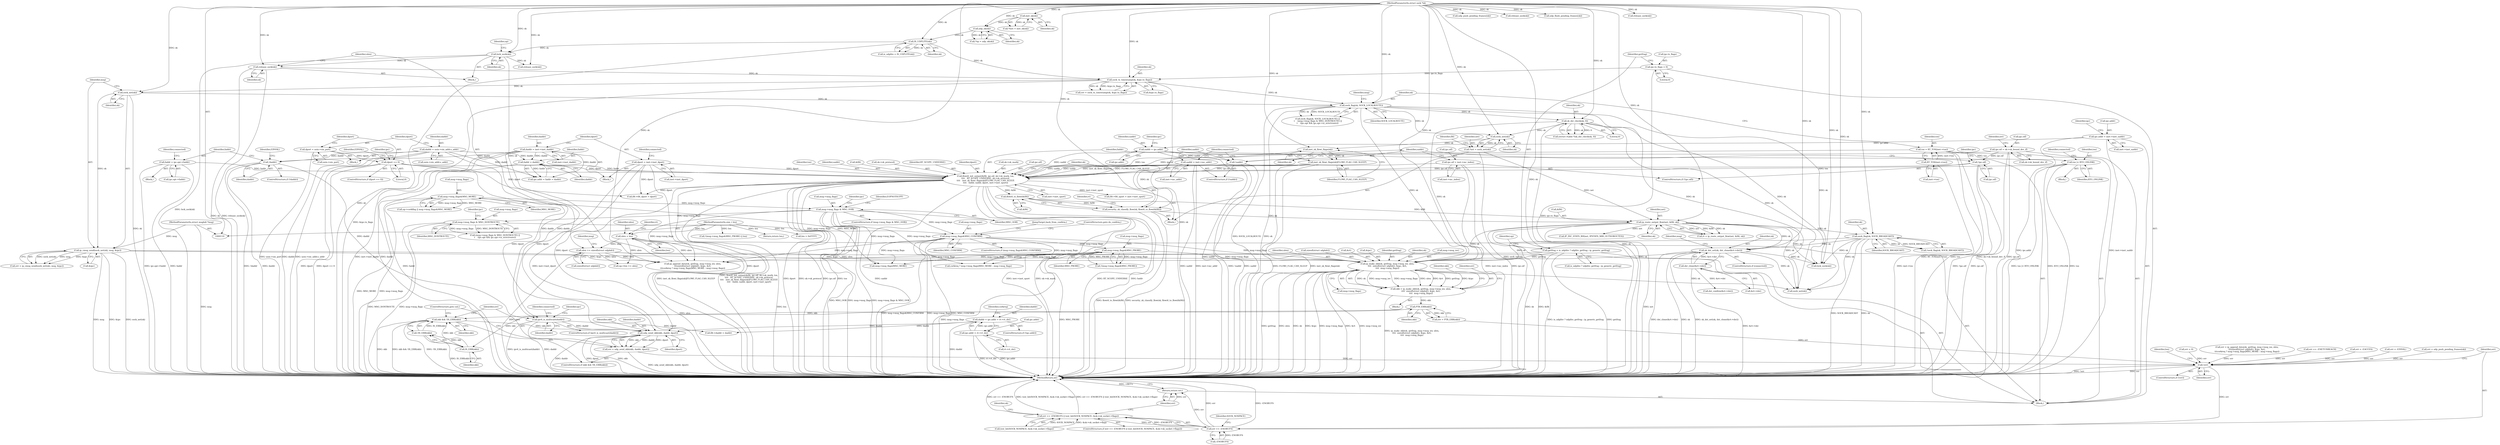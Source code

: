 digraph "1_linux_f6d8bd051c391c1c0458a30b2a7abcd939329259_32@API" {
"1000643" [label="(Call,udp_send_skb(skb, daddr, dport))"];
"1000636" [label="(Call,skb && !IS_ERR(skb))"];
"1000639" [label="(Call,IS_ERR(skb))"];
"1000633" [label="(Call,PTR_ERR(skb))"];
"1000613" [label="(Call,skb = ip_make_skb(sk, getfrag, msg->msg_iov, ulen,\n\t\t\t\t  sizeof(struct udphdr), &ipc, &rt,\n\t\t\t\t  msg->msg_flags))"];
"1000615" [label="(Call,ip_make_skb(sk, getfrag, msg->msg_iov, ulen,\n\t\t\t\t  sizeof(struct udphdr), &ipc, &rt,\n\t\t\t\t  msg->msg_flags))"];
"1000487" [label="(Call,sk_dst_check(sk, 0))"];
"1000429" [label="(Call,sock_flag(sk, SOCK_LOCALROUTE))"];
"1000333" [label="(Call,sock_tx_timestamp(sk, &ipc.tx_flags))"];
"1000228" [label="(Call,release_sock(sk))"];
"1000206" [label="(Call,lock_sock(sk))"];
"1000153" [label="(Call,IS_UDPLITE(sk))"];
"1000124" [label="(Call,udp_sk(sk))"];
"1000119" [label="(Call,inet_sk(sk))"];
"1000112" [label="(MethodParameterIn,struct sock *sk)"];
"1000190" [label="(Call,ipc.tx_flags = 0)"];
"1000351" [label="(Call,sock_net(sk))"];
"1000532" [label="(Call,ip_route_output_flow(net, &fl4, sk))"];
"1000497" [label="(Call,*net = sock_net(sk))"];
"1000499" [label="(Call,sock_net(sk))"];
"1000527" [label="(Call,flowi4_to_flowi(&fl4))"];
"1000501" [label="(Call,flowi4_init_output(&fl4, ipc.oif, sk->sk_mark, tos,\n\t\t\t\t   RT_SCOPE_UNIVERSE, sk->sk_protocol,\n\t\t\t\t   inet_sk_flowi_flags(sk)|FLOWI_FLAG_CAN_SLEEP,\n\t\t\t\t   faddr, saddr, dport, inet->inet_sport))"];
"1000459" [label="(Call,!ipc.oif)"];
"1000324" [label="(Call,ipc.oif = sk->sk_bound_dev_if)"];
"1000463" [label="(Call,ipc.oif = inet->mc_index)"];
"1000421" [label="(Call,tos = RT_TOS(inet->tos))"];
"1000423" [label="(Call,RT_TOS(inet->tos))"];
"1000448" [label="(Call,tos |= RTO_ONLINK)"];
"1000515" [label="(Call,inet_sk_flowi_flags(sk)|FLOWI_FLAG_CAN_SLEEP)"];
"1000516" [label="(Call,inet_sk_flowi_flags(sk))"];
"1000391" [label="(Call,faddr = daddr)"];
"1000274" [label="(Call,daddr = usin->sin_addr.s_addr)"];
"1000304" [label="(Call,daddr = inet->inet_daddr)"];
"1000411" [label="(Call,faddr = ipc.opt->faddr)"];
"1000382" [label="(Call,saddr = ipc.addr)"];
"1000317" [label="(Call,ipc.addr = inet->inet_saddr)"];
"1000471" [label="(Call,!saddr)"];
"1000473" [label="(Call,saddr = inet->mc_addr)"];
"1000309" [label="(Call,dport = inet->inet_dport)"];
"1000287" [label="(Call,dport == 0)"];
"1000281" [label="(Call,dport = usin->sin_port)"];
"1000525" [label="(Call,security_sk_classify_flow(sk, flowi4_to_flowi(&fl4)))"];
"1000569" [label="(Call,sock_flag(sk, SOCK_BROADCAST))"];
"1000575" [label="(Call,sk_dst_set(sk, dst_clone(&rt->dst)))"];
"1000577" [label="(Call,dst_clone(&rt->dst))"];
"1000195" [label="(Call,getfrag = is_udplite ? udplite_getfrag : ip_generic_getfrag)"];
"1000230" [label="(Call,ulen += sizeof(struct udphdr))"];
"1000128" [label="(Call,ulen = len)"];
"1000114" [label="(MethodParameterIn,size_t len)"];
"1000350" [label="(Call,ip_cmsg_send(sock_net(sk), msg, &ipc))"];
"1000113" [label="(MethodParameterIn,struct msghdr *msg)"];
"1000805" [label="(Call,msg->msg_flags&MSG_PROBE)"];
"1000583" [label="(Call,msg->msg_flags&MSG_CONFIRM)"];
"1000177" [label="(Call,msg->msg_flags & MSG_OOB)"];
"1000162" [label="(Call,msg->msg_flags&MSG_MORE)"];
"1000433" [label="(Call,msg->msg_flags & MSG_DONTROUTE)"];
"1000638" [label="(Call,!IS_ERR(skb))"];
"1000455" [label="(Call,ipv4_is_multicast(daddr))"];
"1000406" [label="(Call,!daddr)"];
"1000600" [label="(Call,daddr = ipc.addr = rt->rt_dst)"];
"1000602" [label="(Call,ipc.addr = rt->rt_dst)"];
"1000641" [label="(Call,err = udp_send_skb(skb, daddr, dport))"];
"1000770" [label="(Call,!err)"];
"1000776" [label="(Call,err == -ENOBUFS)"];
"1000775" [label="(Call,err == -ENOBUFS || test_bit(SOCK_NOSPACE, &sk->sk_socket->flags))"];
"1000794" [label="(Return,return err;)"];
"1000809" [label="(Identifier,MSG_PROBE)"];
"1000494" [label="(Block,)"];
"1000510" [label="(Identifier,tos)"];
"1000568" [label="(Call,!sock_flag(sk, SOCK_BROADCAST))"];
"1000232" [label="(Call,sizeof(struct udphdr))"];
"1000769" [label="(ControlStructure,if (!err))"];
"1000230" [label="(Call,ulen += sizeof(struct udphdr))"];
"1000310" [label="(Identifier,dport)"];
"1000647" [label="(ControlStructure,goto out;)"];
"1000743" [label="(Call,udp_push_pending_frames(sk))"];
"1000318" [label="(Call,ipc.addr)"];
"1000333" [label="(Call,sock_tx_timestamp(sk, &ipc.tx_flags))"];
"1000633" [label="(Call,PTR_ERR(skb))"];
"1000614" [label="(Identifier,skb)"];
"1000488" [label="(Identifier,sk)"];
"1000725" [label="(Call,msg->msg_flags|MSG_MORE)"];
"1000587" [label="(Identifier,MSG_CONFIRM)"];
"1000181" [label="(Identifier,MSG_OOB)"];
"1000575" [label="(Call,sk_dst_set(sk, dst_clone(&rt->dst)))"];
"1000177" [label="(Call,msg->msg_flags & MSG_OOB)"];
"1000115" [label="(Block,)"];
"1000321" [label="(Call,inet->inet_saddr)"];
"1000797" [label="(Call,dst_confirm(&rt->dst))"];
"1000384" [label="(Call,ipc.addr)"];
"1000440" [label="(Identifier,ipc)"];
"1000113" [label="(MethodParameterIn,struct msghdr *msg)"];
"1000479" [label="(Identifier,connected)"];
"1000324" [label="(Call,ipc.oif = sk->sk_bound_dev_if)"];
"1000628" [label="(Call,msg->msg_flags)"];
"1000708" [label="(Call,err = ip_append_data(sk, getfrag, msg->msg_iov, ulen,\n\t\t\tsizeof(struct udphdr), &ipc, &rt,\n\t\t\tcorkreq ? msg->msg_flags|MSG_MORE : msg->msg_flags))"];
"1000434" [label="(Call,msg->msg_flags)"];
"1000325" [label="(Call,ipc.oif)"];
"1000328" [label="(Call,sk->sk_bound_dev_if)"];
"1000520" [label="(Identifier,saddr)"];
"1000206" [label="(Call,lock_sock(sk))"];
"1000502" [label="(Call,&fl4)"];
"1000449" [label="(Identifier,tos)"];
"1000348" [label="(Call,err = ip_cmsg_send(sock_net(sk), msg, &ipc))"];
"1000806" [label="(Call,msg->msg_flags)"];
"1000354" [label="(Call,&ipc)"];
"1000461" [label="(Identifier,ipc)"];
"1000549" [label="(Call,err == -ENETUNREACH)"];
"1000311" [label="(Call,inet->inet_dport)"];
"1000758" [label="(Call,release_sock(sk))"];
"1000557" [label="(Call,err = -EACCES)"];
"1000703" [label="(Call,up->len += ulen)"];
"1000211" [label="(Identifier,up)"];
"1000306" [label="(Call,inet->inet_daddr)"];
"1000421" [label="(Call,tos = RT_TOS(inet->tos))"];
"1000382" [label="(Call,saddr = ipc.addr)"];
"1000645" [label="(Identifier,daddr)"];
"1000472" [label="(Identifier,saddr)"];
"1000467" [label="(Call,inet->mc_index)"];
"1000515" [label="(Call,inet_sk_flowi_flags(sk)|FLOWI_FLAG_CAN_SLEEP)"];
"1000489" [label="(Literal,0)"];
"1000158" [label="(Call,up->corkflag || msg->msg_flags&MSG_MORE)"];
"1000626" [label="(Call,&rt)"];
"1000286" [label="(ControlStructure,if (dport == 0))"];
"1000771" [label="(Identifier,err)"];
"1000125" [label="(Identifier,sk)"];
"1000794" [label="(Return,return err;)"];
"1000485" [label="(Call,(struct rtable *)sk_dst_check(sk, 0))"];
"1000639" [label="(Call,IS_ERR(skb))"];
"1000238" [label="(Block,)"];
"1000804" [label="(Call,!(msg->msg_flags&MSG_PROBE))"];
"1000184" [label="(Identifier,EOPNOTSUPP)"];
"1000624" [label="(Call,&ipc)"];
"1000428" [label="(Call,sock_flag(sk, SOCK_LOCALROUTE) ||\n \t    (msg->msg_flags & MSG_DONTROUTE) ||\n\t    (ipc.opt && ipc.opt->is_strictroute))"];
"1000352" [label="(Identifier,sk)"];
"1000643" [label="(Call,udp_send_skb(skb, daddr, dport))"];
"1000723" [label="(Call,corkreq ? msg->msg_flags|MSG_MORE : msg->msg_flags)"];
"1000178" [label="(Call,msg->msg_flags)"];
"1000392" [label="(Identifier,faddr)"];
"1000595" [label="(ControlStructure,if (!ipc.addr))"];
"1000632" [label="(Identifier,err)"];
"1000422" [label="(Identifier,tos)"];
"1000644" [label="(Identifier,skb)"];
"1000437" [label="(Identifier,MSG_DONTROUTE)"];
"1000459" [label="(Call,!ipc.oif)"];
"1000317" [label="(Call,ipc.addr = inet->inet_saddr)"];
"1000410" [label="(Identifier,EINVAL)"];
"1000473" [label="(Call,saddr = inet->mc_addr)"];
"1000196" [label="(Identifier,getfrag)"];
"1000203" [label="(Identifier,up)"];
"1000735" [label="(Call,udp_flush_pending_frames(sk))"];
"1000512" [label="(Call,sk->sk_protocol)"];
"1000471" [label="(Call,!saddr)"];
"1000611" [label="(Identifier,corkreq)"];
"1000432" [label="(Call,(msg->msg_flags & MSG_DONTROUTE) ||\n\t    (ipc.opt && ipc.opt->is_strictroute))"];
"1000405" [label="(ControlStructure,if (!daddr))"];
"1000774" [label="(ControlStructure,if (err == -ENOBUFS || test_bit(SOCK_NOSPACE, &sk->sk_socket->flags)))"];
"1000413" [label="(Call,ipc.opt->faddr)"];
"1000636" [label="(Call,skb && !IS_ERR(skb))"];
"1000187" [label="(Identifier,ipc)"];
"1000119" [label="(Call,inet_sk(sk))"];
"1000790" [label="(Call,sock_net(sk))"];
"1000292" [label="(Identifier,EINVAL)"];
"1000528" [label="(Call,&fl4)"];
"1000511" [label="(Identifier,RT_SCOPE_UNIVERSE)"];
"1000332" [label="(Identifier,err)"];
"1000294" [label="(Block,)"];
"1000454" [label="(ControlStructure,if (ipv4_is_multicast(daddr)))"];
"1000228" [label="(Call,release_sock(sk))"];
"1000635" [label="(ControlStructure,if (skb && !IS_ERR(skb)))"];
"1000617" [label="(Identifier,getfrag)"];
"1000190" [label="(Call,ipc.tx_flags = 0)"];
"1000497" [label="(Call,*net = sock_net(sk))"];
"1000350" [label="(Call,ip_cmsg_send(sock_net(sk), msg, &ipc))"];
"1000166" [label="(Identifier,MSG_MORE)"];
"1000500" [label="(Identifier,sk)"];
"1000573" [label="(ControlStructure,if (connected))"];
"1000129" [label="(Identifier,ulen)"];
"1000518" [label="(Identifier,FLOWI_FLAG_CAN_SLEEP)"];
"1000153" [label="(Call,IS_UDPLITE(sk))"];
"1000530" [label="(Call,rt = ip_route_output_flow(net, &fl4, sk))"];
"1000522" [label="(Call,inet->inet_sport)"];
"1000631" [label="(Call,err = PTR_ERR(skb))"];
"1000634" [label="(Identifier,skb)"];
"1000130" [label="(Identifier,len)"];
"1000304" [label="(Call,daddr = inet->inet_daddr)"];
"1000387" [label="(Call,ipc.addr = faddr = daddr)"];
"1000613" [label="(Call,skb = ip_make_skb(sk, getfrag, msg->msg_iov, ulen,\n\t\t\t\t  sizeof(struct udphdr), &ipc, &rt,\n\t\t\t\t  msg->msg_flags))"];
"1000521" [label="(Identifier,dport)"];
"1000501" [label="(Call,flowi4_init_output(&fl4, ipc.oif, sk->sk_mark, tos,\n\t\t\t\t   RT_SCOPE_UNIVERSE, sk->sk_protocol,\n\t\t\t\t   inet_sk_flowi_flags(sk)|FLOWI_FLAG_CAN_SLEEP,\n\t\t\t\t   faddr, saddr, dport, inet->inet_sport))"];
"1000423" [label="(Call,RT_TOS(inet->tos))"];
"1000170" [label="(Call,len > 0xFFFF)"];
"1000288" [label="(Identifier,dport)"];
"1000455" [label="(Call,ipv4_is_multicast(daddr))"];
"1000447" [label="(Block,)"];
"1000353" [label="(Identifier,msg)"];
"1000236" [label="(Identifier,msg)"];
"1000638" [label="(Call,!IS_ERR(skb))"];
"1000533" [label="(Identifier,net)"];
"1000275" [label="(Identifier,daddr)"];
"1000616" [label="(Identifier,sk)"];
"1000770" [label="(Call,!err)"];
"1000710" [label="(Call,ip_append_data(sk, getfrag, msg->msg_iov, ulen,\n\t\t\tsizeof(struct udphdr), &ipc, &rt,\n\t\t\tcorkreq ? msg->msg_flags|MSG_MORE : msg->msg_flags))"];
"1000791" [label="(Identifier,sk)"];
"1000287" [label="(Call,dport == 0)"];
"1000618" [label="(Call,msg->msg_iov)"];
"1000154" [label="(Identifier,sk)"];
"1000112" [label="(MethodParameterIn,struct sock *sk)"];
"1000577" [label="(Call,dst_clone(&rt->dst))"];
"1000460" [label="(Call,ipc.oif)"];
"1000335" [label="(Call,&ipc.tx_flags)"];
"1000656" [label="(Call,release_sock(sk))"];
"1000424" [label="(Call,inet->tos)"];
"1000531" [label="(Identifier,rt)"];
"1000775" [label="(Call,err == -ENOBUFS || test_bit(SOCK_NOSPACE, &sk->sk_socket->flags))"];
"1000517" [label="(Identifier,sk)"];
"1000534" [label="(Call,&fl4)"];
"1000433" [label="(Call,msg->msg_flags & MSG_DONTROUTE)"];
"1000637" [label="(Identifier,skb)"];
"1000319" [label="(Identifier,ipc)"];
"1000283" [label="(Call,usin->sin_port)"];
"1000570" [label="(Identifier,sk)"];
"1000281" [label="(Call,dport = usin->sin_port)"];
"1000582" [label="(ControlStructure,if (msg->msg_flags&MSG_CONFIRM))"];
"1000780" [label="(Call,test_bit(SOCK_NOSPACE, &sk->sk_socket->flags))"];
"1000120" [label="(Identifier,sk)"];
"1000315" [label="(Identifier,connected)"];
"1000431" [label="(Identifier,SOCK_LOCALROUTE)"];
"1000463" [label="(Call,ipc.oif = inet->mc_index)"];
"1000503" [label="(Identifier,fl4)"];
"1000162" [label="(Call,msg->msg_flags&MSG_MORE)"];
"1000777" [label="(Identifier,err)"];
"1000407" [label="(Identifier,daddr)"];
"1000615" [label="(Call,ip_make_skb(sk, getfrag, msg->msg_iov, ulen,\n\t\t\t\t  sizeof(struct udphdr), &ipc, &rt,\n\t\t\t\t  msg->msg_flags))"];
"1000117" [label="(Call,*inet = inet_sk(sk))"];
"1000276" [label="(Call,usin->sin_addr.s_addr)"];
"1000456" [label="(Identifier,daddr)"];
"1000646" [label="(Identifier,dport)"];
"1000393" [label="(Identifier,daddr)"];
"1000658" [label="(Call,err = -EINVAL)"];
"1000334" [label="(Identifier,sk)"];
"1000389" [label="(Identifier,ipc)"];
"1000776" [label="(Call,err == -ENOBUFS)"];
"1000602" [label="(Call,ipc.addr = rt->rt_dst)"];
"1000600" [label="(Call,daddr = ipc.addr = rt->rt_dst)"];
"1000578" [label="(Call,&rt->dst)"];
"1000195" [label="(Call,getfrag = is_udplite ? udplite_getfrag : ip_generic_getfrag)"];
"1000526" [label="(Identifier,sk)"];
"1000205" [label="(Block,)"];
"1000465" [label="(Identifier,ipc)"];
"1000448" [label="(Call,tos |= RTO_ONLINK)"];
"1000412" [label="(Identifier,faddr)"];
"1000475" [label="(Call,inet->mc_addr)"];
"1000576" [label="(Identifier,sk)"];
"1000588" [label="(ControlStructure,goto do_confirm;)"];
"1000603" [label="(Call,ipc.addr)"];
"1000430" [label="(Identifier,sk)"];
"1000124" [label="(Call,udp_sk(sk))"];
"1000527" [label="(Call,flowi4_to_flowi(&fl4))"];
"1000391" [label="(Call,faddr = daddr)"];
"1000450" [label="(Identifier,RTO_ONLINK)"];
"1000532" [label="(Call,ip_route_output_flow(net, &fl4, sk))"];
"1000222" [label="(Call,release_sock(sk))"];
"1000134" [label="(Identifier,rt)"];
"1000621" [label="(Identifier,ulen)"];
"1000207" [label="(Identifier,sk)"];
"1000641" [label="(Call,err = udp_send_skb(skb, daddr, dport))"];
"1000525" [label="(Call,security_sk_classify_flow(sk, flowi4_to_flowi(&fl4)))"];
"1000816" [label="(MethodReturn,int)"];
"1000194" [label="(Literal,0)"];
"1000128" [label="(Call,ulen = len)"];
"1000458" [label="(ControlStructure,if (!ipc.oif))"];
"1000803" [label="(Call,!(msg->msg_flags&MSG_PROBE) || len)"];
"1000309" [label="(Call,dport = inet->inet_dport)"];
"1000781" [label="(Identifier,SOCK_NOSPACE)"];
"1000331" [label="(Call,err = sock_tx_timestamp(sk, &ipc.tx_flags))"];
"1000429" [label="(Call,sock_flag(sk, SOCK_LOCALROUTE))"];
"1000569" [label="(Call,sock_flag(sk, SOCK_BROADCAST))"];
"1000411" [label="(Call,faddr = ipc.opt->faddr)"];
"1000482" [label="(Identifier,connected)"];
"1000778" [label="(Call,-ENOBUFS)"];
"1000435" [label="(Identifier,msg)"];
"1000553" [label="(Call,IP_INC_STATS_BH(net, IPSTATS_MIB_OUTNOROUTES))"];
"1000498" [label="(Identifier,net)"];
"1000805" [label="(Call,msg->msg_flags&MSG_PROBE)"];
"1000583" [label="(Call,msg->msg_flags&MSG_CONFIRM)"];
"1000685" [label="(Call,fl4->fl4_dport = dport)"];
"1000305" [label="(Identifier,daddr)"];
"1000114" [label="(MethodParameterIn,size_t len)"];
"1000536" [label="(Identifier,sk)"];
"1000406" [label="(Call,!daddr)"];
"1000499" [label="(Call,sock_net(sk))"];
"1000519" [label="(Identifier,faddr)"];
"1000584" [label="(Call,msg->msg_flags)"];
"1000675" [label="(Call,fl4->daddr = daddr)"];
"1000507" [label="(Call,sk->sk_mark)"];
"1000640" [label="(Identifier,skb)"];
"1000122" [label="(Call,*up = udp_sk(sk))"];
"1000589" [label="(JumpTarget,back_from_confirm:)"];
"1000504" [label="(Call,ipc.oif)"];
"1000606" [label="(Call,rt->rt_dst)"];
"1000163" [label="(Call,msg->msg_flags)"];
"1000741" [label="(Call,err = udp_push_pending_frames(sk))"];
"1000351" [label="(Call,sock_net(sk))"];
"1000773" [label="(Identifier,len)"];
"1000487" [label="(Call,sk_dst_check(sk, 0))"];
"1000404" [label="(Block,)"];
"1000452" [label="(Identifier,connected)"];
"1000326" [label="(Identifier,ipc)"];
"1000622" [label="(Call,sizeof(struct udphdr))"];
"1000176" [label="(ControlStructure,if (msg->msg_flags & MSG_OOB))"];
"1000795" [label="(Identifier,err)"];
"1000601" [label="(Identifier,daddr)"];
"1000197" [label="(Call,is_udplite ? udplite_getfrag : ip_generic_getfrag)"];
"1000470" [label="(ControlStructure,if (!saddr))"];
"1000812" [label="(Call,err = 0)"];
"1000231" [label="(Identifier,ulen)"];
"1000464" [label="(Call,ipc.oif)"];
"1000151" [label="(Call,is_udplite = IS_UDPLITE(sk))"];
"1000772" [label="(Return,return len;)"];
"1000642" [label="(Identifier,err)"];
"1000571" [label="(Identifier,SOCK_BROADCAST)"];
"1000229" [label="(Identifier,sk)"];
"1000516" [label="(Call,inet_sk_flowi_flags(sk))"];
"1000383" [label="(Identifier,saddr)"];
"1000612" [label="(Block,)"];
"1000474" [label="(Identifier,saddr)"];
"1000690" [label="(Call,fl4->fl4_sport = inet->inet_sport)"];
"1000585" [label="(Identifier,msg)"];
"1000648" [label="(Call,lock_sock(sk))"];
"1000289" [label="(Literal,0)"];
"1000419" [label="(Identifier,connected)"];
"1000274" [label="(Call,daddr = usin->sin_addr.s_addr)"];
"1000191" [label="(Call,ipc.tx_flags)"];
"1000282" [label="(Identifier,dport)"];
"1000643" -> "1000641"  [label="AST: "];
"1000643" -> "1000646"  [label="CFG: "];
"1000644" -> "1000643"  [label="AST: "];
"1000645" -> "1000643"  [label="AST: "];
"1000646" -> "1000643"  [label="AST: "];
"1000641" -> "1000643"  [label="CFG: "];
"1000643" -> "1000816"  [label="DDG: dport"];
"1000643" -> "1000816"  [label="DDG: skb"];
"1000643" -> "1000816"  [label="DDG: daddr"];
"1000643" -> "1000641"  [label="DDG: skb"];
"1000643" -> "1000641"  [label="DDG: daddr"];
"1000643" -> "1000641"  [label="DDG: dport"];
"1000636" -> "1000643"  [label="DDG: skb"];
"1000455" -> "1000643"  [label="DDG: daddr"];
"1000600" -> "1000643"  [label="DDG: daddr"];
"1000309" -> "1000643"  [label="DDG: dport"];
"1000501" -> "1000643"  [label="DDG: dport"];
"1000287" -> "1000643"  [label="DDG: dport"];
"1000636" -> "1000635"  [label="AST: "];
"1000636" -> "1000637"  [label="CFG: "];
"1000636" -> "1000638"  [label="CFG: "];
"1000637" -> "1000636"  [label="AST: "];
"1000638" -> "1000636"  [label="AST: "];
"1000642" -> "1000636"  [label="CFG: "];
"1000647" -> "1000636"  [label="CFG: "];
"1000636" -> "1000816"  [label="DDG: !IS_ERR(skb)"];
"1000636" -> "1000816"  [label="DDG: skb"];
"1000636" -> "1000816"  [label="DDG: skb && !IS_ERR(skb)"];
"1000639" -> "1000636"  [label="DDG: skb"];
"1000633" -> "1000636"  [label="DDG: skb"];
"1000638" -> "1000636"  [label="DDG: IS_ERR(skb)"];
"1000639" -> "1000638"  [label="AST: "];
"1000639" -> "1000640"  [label="CFG: "];
"1000640" -> "1000639"  [label="AST: "];
"1000638" -> "1000639"  [label="CFG: "];
"1000639" -> "1000638"  [label="DDG: skb"];
"1000633" -> "1000639"  [label="DDG: skb"];
"1000633" -> "1000631"  [label="AST: "];
"1000633" -> "1000634"  [label="CFG: "];
"1000634" -> "1000633"  [label="AST: "];
"1000631" -> "1000633"  [label="CFG: "];
"1000633" -> "1000631"  [label="DDG: skb"];
"1000613" -> "1000633"  [label="DDG: skb"];
"1000613" -> "1000612"  [label="AST: "];
"1000613" -> "1000615"  [label="CFG: "];
"1000614" -> "1000613"  [label="AST: "];
"1000615" -> "1000613"  [label="AST: "];
"1000632" -> "1000613"  [label="CFG: "];
"1000613" -> "1000816"  [label="DDG: ip_make_skb(sk, getfrag, msg->msg_iov, ulen,\n\t\t\t\t  sizeof(struct udphdr), &ipc, &rt,\n\t\t\t\t  msg->msg_flags)"];
"1000615" -> "1000613"  [label="DDG: sk"];
"1000615" -> "1000613"  [label="DDG: msg->msg_iov"];
"1000615" -> "1000613"  [label="DDG: msg->msg_flags"];
"1000615" -> "1000613"  [label="DDG: ulen"];
"1000615" -> "1000613"  [label="DDG: &rt"];
"1000615" -> "1000613"  [label="DDG: getfrag"];
"1000615" -> "1000613"  [label="DDG: &ipc"];
"1000615" -> "1000628"  [label="CFG: "];
"1000616" -> "1000615"  [label="AST: "];
"1000617" -> "1000615"  [label="AST: "];
"1000618" -> "1000615"  [label="AST: "];
"1000621" -> "1000615"  [label="AST: "];
"1000622" -> "1000615"  [label="AST: "];
"1000624" -> "1000615"  [label="AST: "];
"1000626" -> "1000615"  [label="AST: "];
"1000628" -> "1000615"  [label="AST: "];
"1000615" -> "1000816"  [label="DDG: &rt"];
"1000615" -> "1000816"  [label="DDG: msg->msg_iov"];
"1000615" -> "1000816"  [label="DDG: getfrag"];
"1000615" -> "1000816"  [label="DDG: ulen"];
"1000615" -> "1000816"  [label="DDG: sk"];
"1000615" -> "1000816"  [label="DDG: &ipc"];
"1000615" -> "1000816"  [label="DDG: msg->msg_flags"];
"1000487" -> "1000615"  [label="DDG: sk"];
"1000532" -> "1000615"  [label="DDG: sk"];
"1000569" -> "1000615"  [label="DDG: sk"];
"1000575" -> "1000615"  [label="DDG: sk"];
"1000429" -> "1000615"  [label="DDG: sk"];
"1000112" -> "1000615"  [label="DDG: sk"];
"1000195" -> "1000615"  [label="DDG: getfrag"];
"1000230" -> "1000615"  [label="DDG: ulen"];
"1000350" -> "1000615"  [label="DDG: &ipc"];
"1000805" -> "1000615"  [label="DDG: msg->msg_flags"];
"1000583" -> "1000615"  [label="DDG: msg->msg_flags"];
"1000615" -> "1000790"  [label="DDG: sk"];
"1000487" -> "1000485"  [label="AST: "];
"1000487" -> "1000489"  [label="CFG: "];
"1000488" -> "1000487"  [label="AST: "];
"1000489" -> "1000487"  [label="AST: "];
"1000485" -> "1000487"  [label="CFG: "];
"1000487" -> "1000816"  [label="DDG: sk"];
"1000487" -> "1000485"  [label="DDG: sk"];
"1000487" -> "1000485"  [label="DDG: 0"];
"1000429" -> "1000487"  [label="DDG: sk"];
"1000112" -> "1000487"  [label="DDG: sk"];
"1000487" -> "1000499"  [label="DDG: sk"];
"1000487" -> "1000648"  [label="DDG: sk"];
"1000487" -> "1000790"  [label="DDG: sk"];
"1000429" -> "1000428"  [label="AST: "];
"1000429" -> "1000431"  [label="CFG: "];
"1000430" -> "1000429"  [label="AST: "];
"1000431" -> "1000429"  [label="AST: "];
"1000435" -> "1000429"  [label="CFG: "];
"1000428" -> "1000429"  [label="CFG: "];
"1000429" -> "1000816"  [label="DDG: SOCK_LOCALROUTE"];
"1000429" -> "1000816"  [label="DDG: sk"];
"1000429" -> "1000428"  [label="DDG: sk"];
"1000429" -> "1000428"  [label="DDG: SOCK_LOCALROUTE"];
"1000333" -> "1000429"  [label="DDG: sk"];
"1000351" -> "1000429"  [label="DDG: sk"];
"1000112" -> "1000429"  [label="DDG: sk"];
"1000429" -> "1000499"  [label="DDG: sk"];
"1000429" -> "1000648"  [label="DDG: sk"];
"1000429" -> "1000790"  [label="DDG: sk"];
"1000333" -> "1000331"  [label="AST: "];
"1000333" -> "1000335"  [label="CFG: "];
"1000334" -> "1000333"  [label="AST: "];
"1000335" -> "1000333"  [label="AST: "];
"1000331" -> "1000333"  [label="CFG: "];
"1000333" -> "1000816"  [label="DDG: sk"];
"1000333" -> "1000816"  [label="DDG: &ipc.tx_flags"];
"1000333" -> "1000331"  [label="DDG: sk"];
"1000333" -> "1000331"  [label="DDG: &ipc.tx_flags"];
"1000228" -> "1000333"  [label="DDG: sk"];
"1000153" -> "1000333"  [label="DDG: sk"];
"1000112" -> "1000333"  [label="DDG: sk"];
"1000190" -> "1000333"  [label="DDG: ipc.tx_flags"];
"1000333" -> "1000351"  [label="DDG: sk"];
"1000228" -> "1000205"  [label="AST: "];
"1000228" -> "1000229"  [label="CFG: "];
"1000229" -> "1000228"  [label="AST: "];
"1000231" -> "1000228"  [label="CFG: "];
"1000228" -> "1000816"  [label="DDG: release_sock(sk)"];
"1000228" -> "1000816"  [label="DDG: sk"];
"1000206" -> "1000228"  [label="DDG: sk"];
"1000112" -> "1000228"  [label="DDG: sk"];
"1000206" -> "1000205"  [label="AST: "];
"1000206" -> "1000207"  [label="CFG: "];
"1000207" -> "1000206"  [label="AST: "];
"1000211" -> "1000206"  [label="CFG: "];
"1000206" -> "1000816"  [label="DDG: lock_sock(sk)"];
"1000153" -> "1000206"  [label="DDG: sk"];
"1000112" -> "1000206"  [label="DDG: sk"];
"1000206" -> "1000222"  [label="DDG: sk"];
"1000206" -> "1000710"  [label="DDG: sk"];
"1000153" -> "1000151"  [label="AST: "];
"1000153" -> "1000154"  [label="CFG: "];
"1000154" -> "1000153"  [label="AST: "];
"1000151" -> "1000153"  [label="CFG: "];
"1000153" -> "1000816"  [label="DDG: sk"];
"1000153" -> "1000151"  [label="DDG: sk"];
"1000124" -> "1000153"  [label="DDG: sk"];
"1000112" -> "1000153"  [label="DDG: sk"];
"1000124" -> "1000122"  [label="AST: "];
"1000124" -> "1000125"  [label="CFG: "];
"1000125" -> "1000124"  [label="AST: "];
"1000122" -> "1000124"  [label="CFG: "];
"1000124" -> "1000122"  [label="DDG: sk"];
"1000119" -> "1000124"  [label="DDG: sk"];
"1000112" -> "1000124"  [label="DDG: sk"];
"1000119" -> "1000117"  [label="AST: "];
"1000119" -> "1000120"  [label="CFG: "];
"1000120" -> "1000119"  [label="AST: "];
"1000117" -> "1000119"  [label="CFG: "];
"1000119" -> "1000117"  [label="DDG: sk"];
"1000112" -> "1000119"  [label="DDG: sk"];
"1000112" -> "1000110"  [label="AST: "];
"1000112" -> "1000816"  [label="DDG: sk"];
"1000112" -> "1000222"  [label="DDG: sk"];
"1000112" -> "1000351"  [label="DDG: sk"];
"1000112" -> "1000499"  [label="DDG: sk"];
"1000112" -> "1000516"  [label="DDG: sk"];
"1000112" -> "1000525"  [label="DDG: sk"];
"1000112" -> "1000532"  [label="DDG: sk"];
"1000112" -> "1000569"  [label="DDG: sk"];
"1000112" -> "1000575"  [label="DDG: sk"];
"1000112" -> "1000648"  [label="DDG: sk"];
"1000112" -> "1000656"  [label="DDG: sk"];
"1000112" -> "1000710"  [label="DDG: sk"];
"1000112" -> "1000735"  [label="DDG: sk"];
"1000112" -> "1000743"  [label="DDG: sk"];
"1000112" -> "1000758"  [label="DDG: sk"];
"1000112" -> "1000790"  [label="DDG: sk"];
"1000190" -> "1000115"  [label="AST: "];
"1000190" -> "1000194"  [label="CFG: "];
"1000191" -> "1000190"  [label="AST: "];
"1000194" -> "1000190"  [label="AST: "];
"1000196" -> "1000190"  [label="CFG: "];
"1000190" -> "1000816"  [label="DDG: ipc.tx_flags"];
"1000351" -> "1000350"  [label="AST: "];
"1000351" -> "1000352"  [label="CFG: "];
"1000352" -> "1000351"  [label="AST: "];
"1000353" -> "1000351"  [label="CFG: "];
"1000351" -> "1000816"  [label="DDG: sk"];
"1000351" -> "1000350"  [label="DDG: sk"];
"1000532" -> "1000530"  [label="AST: "];
"1000532" -> "1000536"  [label="CFG: "];
"1000533" -> "1000532"  [label="AST: "];
"1000534" -> "1000532"  [label="AST: "];
"1000536" -> "1000532"  [label="AST: "];
"1000530" -> "1000532"  [label="CFG: "];
"1000532" -> "1000816"  [label="DDG: net"];
"1000532" -> "1000816"  [label="DDG: sk"];
"1000532" -> "1000816"  [label="DDG: &fl4"];
"1000532" -> "1000530"  [label="DDG: net"];
"1000532" -> "1000530"  [label="DDG: &fl4"];
"1000532" -> "1000530"  [label="DDG: sk"];
"1000497" -> "1000532"  [label="DDG: net"];
"1000527" -> "1000532"  [label="DDG: &fl4"];
"1000525" -> "1000532"  [label="DDG: sk"];
"1000532" -> "1000553"  [label="DDG: net"];
"1000532" -> "1000569"  [label="DDG: sk"];
"1000532" -> "1000575"  [label="DDG: sk"];
"1000532" -> "1000648"  [label="DDG: sk"];
"1000532" -> "1000790"  [label="DDG: sk"];
"1000497" -> "1000494"  [label="AST: "];
"1000497" -> "1000499"  [label="CFG: "];
"1000498" -> "1000497"  [label="AST: "];
"1000499" -> "1000497"  [label="AST: "];
"1000503" -> "1000497"  [label="CFG: "];
"1000497" -> "1000816"  [label="DDG: sock_net(sk)"];
"1000499" -> "1000497"  [label="DDG: sk"];
"1000499" -> "1000500"  [label="CFG: "];
"1000500" -> "1000499"  [label="AST: "];
"1000499" -> "1000516"  [label="DDG: sk"];
"1000527" -> "1000525"  [label="AST: "];
"1000527" -> "1000528"  [label="CFG: "];
"1000528" -> "1000527"  [label="AST: "];
"1000525" -> "1000527"  [label="CFG: "];
"1000527" -> "1000525"  [label="DDG: &fl4"];
"1000501" -> "1000527"  [label="DDG: &fl4"];
"1000501" -> "1000494"  [label="AST: "];
"1000501" -> "1000522"  [label="CFG: "];
"1000502" -> "1000501"  [label="AST: "];
"1000504" -> "1000501"  [label="AST: "];
"1000507" -> "1000501"  [label="AST: "];
"1000510" -> "1000501"  [label="AST: "];
"1000511" -> "1000501"  [label="AST: "];
"1000512" -> "1000501"  [label="AST: "];
"1000515" -> "1000501"  [label="AST: "];
"1000519" -> "1000501"  [label="AST: "];
"1000520" -> "1000501"  [label="AST: "];
"1000521" -> "1000501"  [label="AST: "];
"1000522" -> "1000501"  [label="AST: "];
"1000526" -> "1000501"  [label="CFG: "];
"1000501" -> "1000816"  [label="DDG: saddr"];
"1000501" -> "1000816"  [label="DDG: inet->inet_sport"];
"1000501" -> "1000816"  [label="DDG: sk->sk_mark"];
"1000501" -> "1000816"  [label="DDG: RT_SCOPE_UNIVERSE"];
"1000501" -> "1000816"  [label="DDG: faddr"];
"1000501" -> "1000816"  [label="DDG: inet_sk_flowi_flags(sk)|FLOWI_FLAG_CAN_SLEEP"];
"1000501" -> "1000816"  [label="DDG: flowi4_init_output(&fl4, ipc.oif, sk->sk_mark, tos,\n\t\t\t\t   RT_SCOPE_UNIVERSE, sk->sk_protocol,\n\t\t\t\t   inet_sk_flowi_flags(sk)|FLOWI_FLAG_CAN_SLEEP,\n\t\t\t\t   faddr, saddr, dport, inet->inet_sport)"];
"1000501" -> "1000816"  [label="DDG: dport"];
"1000501" -> "1000816"  [label="DDG: sk->sk_protocol"];
"1000501" -> "1000816"  [label="DDG: ipc.oif"];
"1000501" -> "1000816"  [label="DDG: tos"];
"1000459" -> "1000501"  [label="DDG: ipc.oif"];
"1000463" -> "1000501"  [label="DDG: ipc.oif"];
"1000324" -> "1000501"  [label="DDG: ipc.oif"];
"1000421" -> "1000501"  [label="DDG: tos"];
"1000448" -> "1000501"  [label="DDG: tos"];
"1000515" -> "1000501"  [label="DDG: inet_sk_flowi_flags(sk)"];
"1000515" -> "1000501"  [label="DDG: FLOWI_FLAG_CAN_SLEEP"];
"1000391" -> "1000501"  [label="DDG: faddr"];
"1000411" -> "1000501"  [label="DDG: faddr"];
"1000382" -> "1000501"  [label="DDG: saddr"];
"1000471" -> "1000501"  [label="DDG: saddr"];
"1000473" -> "1000501"  [label="DDG: saddr"];
"1000309" -> "1000501"  [label="DDG: dport"];
"1000287" -> "1000501"  [label="DDG: dport"];
"1000501" -> "1000685"  [label="DDG: dport"];
"1000501" -> "1000690"  [label="DDG: inet->inet_sport"];
"1000459" -> "1000458"  [label="AST: "];
"1000459" -> "1000460"  [label="CFG: "];
"1000460" -> "1000459"  [label="AST: "];
"1000465" -> "1000459"  [label="CFG: "];
"1000472" -> "1000459"  [label="CFG: "];
"1000459" -> "1000816"  [label="DDG: ipc.oif"];
"1000459" -> "1000816"  [label="DDG: !ipc.oif"];
"1000324" -> "1000459"  [label="DDG: ipc.oif"];
"1000324" -> "1000115"  [label="AST: "];
"1000324" -> "1000328"  [label="CFG: "];
"1000325" -> "1000324"  [label="AST: "];
"1000328" -> "1000324"  [label="AST: "];
"1000332" -> "1000324"  [label="CFG: "];
"1000324" -> "1000816"  [label="DDG: sk->sk_bound_dev_if"];
"1000324" -> "1000816"  [label="DDG: ipc.oif"];
"1000463" -> "1000458"  [label="AST: "];
"1000463" -> "1000467"  [label="CFG: "];
"1000464" -> "1000463"  [label="AST: "];
"1000467" -> "1000463"  [label="AST: "];
"1000472" -> "1000463"  [label="CFG: "];
"1000463" -> "1000816"  [label="DDG: inet->mc_index"];
"1000463" -> "1000816"  [label="DDG: ipc.oif"];
"1000421" -> "1000115"  [label="AST: "];
"1000421" -> "1000423"  [label="CFG: "];
"1000422" -> "1000421"  [label="AST: "];
"1000423" -> "1000421"  [label="AST: "];
"1000430" -> "1000421"  [label="CFG: "];
"1000421" -> "1000816"  [label="DDG: RT_TOS(inet->tos)"];
"1000421" -> "1000816"  [label="DDG: tos"];
"1000423" -> "1000421"  [label="DDG: inet->tos"];
"1000421" -> "1000448"  [label="DDG: tos"];
"1000423" -> "1000424"  [label="CFG: "];
"1000424" -> "1000423"  [label="AST: "];
"1000423" -> "1000816"  [label="DDG: inet->tos"];
"1000448" -> "1000447"  [label="AST: "];
"1000448" -> "1000450"  [label="CFG: "];
"1000449" -> "1000448"  [label="AST: "];
"1000450" -> "1000448"  [label="AST: "];
"1000452" -> "1000448"  [label="CFG: "];
"1000448" -> "1000816"  [label="DDG: RTO_ONLINK"];
"1000448" -> "1000816"  [label="DDG: tos"];
"1000448" -> "1000816"  [label="DDG: tos |= RTO_ONLINK"];
"1000515" -> "1000518"  [label="CFG: "];
"1000516" -> "1000515"  [label="AST: "];
"1000518" -> "1000515"  [label="AST: "];
"1000519" -> "1000515"  [label="CFG: "];
"1000515" -> "1000816"  [label="DDG: FLOWI_FLAG_CAN_SLEEP"];
"1000515" -> "1000816"  [label="DDG: inet_sk_flowi_flags(sk)"];
"1000516" -> "1000515"  [label="DDG: sk"];
"1000516" -> "1000517"  [label="CFG: "];
"1000517" -> "1000516"  [label="AST: "];
"1000518" -> "1000516"  [label="CFG: "];
"1000516" -> "1000525"  [label="DDG: sk"];
"1000391" -> "1000387"  [label="AST: "];
"1000391" -> "1000393"  [label="CFG: "];
"1000392" -> "1000391"  [label="AST: "];
"1000393" -> "1000391"  [label="AST: "];
"1000387" -> "1000391"  [label="CFG: "];
"1000391" -> "1000816"  [label="DDG: faddr"];
"1000391" -> "1000387"  [label="DDG: faddr"];
"1000274" -> "1000391"  [label="DDG: daddr"];
"1000304" -> "1000391"  [label="DDG: daddr"];
"1000274" -> "1000238"  [label="AST: "];
"1000274" -> "1000276"  [label="CFG: "];
"1000275" -> "1000274"  [label="AST: "];
"1000276" -> "1000274"  [label="AST: "];
"1000282" -> "1000274"  [label="CFG: "];
"1000274" -> "1000816"  [label="DDG: daddr"];
"1000274" -> "1000816"  [label="DDG: usin->sin_addr.s_addr"];
"1000274" -> "1000387"  [label="DDG: daddr"];
"1000274" -> "1000406"  [label="DDG: daddr"];
"1000274" -> "1000455"  [label="DDG: daddr"];
"1000304" -> "1000294"  [label="AST: "];
"1000304" -> "1000306"  [label="CFG: "];
"1000305" -> "1000304"  [label="AST: "];
"1000306" -> "1000304"  [label="AST: "];
"1000310" -> "1000304"  [label="CFG: "];
"1000304" -> "1000816"  [label="DDG: daddr"];
"1000304" -> "1000816"  [label="DDG: inet->inet_daddr"];
"1000304" -> "1000387"  [label="DDG: daddr"];
"1000304" -> "1000406"  [label="DDG: daddr"];
"1000304" -> "1000455"  [label="DDG: daddr"];
"1000411" -> "1000404"  [label="AST: "];
"1000411" -> "1000413"  [label="CFG: "];
"1000412" -> "1000411"  [label="AST: "];
"1000413" -> "1000411"  [label="AST: "];
"1000419" -> "1000411"  [label="CFG: "];
"1000411" -> "1000816"  [label="DDG: faddr"];
"1000411" -> "1000816"  [label="DDG: ipc.opt->faddr"];
"1000382" -> "1000115"  [label="AST: "];
"1000382" -> "1000384"  [label="CFG: "];
"1000383" -> "1000382"  [label="AST: "];
"1000384" -> "1000382"  [label="AST: "];
"1000389" -> "1000382"  [label="CFG: "];
"1000382" -> "1000816"  [label="DDG: saddr"];
"1000317" -> "1000382"  [label="DDG: ipc.addr"];
"1000382" -> "1000471"  [label="DDG: saddr"];
"1000317" -> "1000115"  [label="AST: "];
"1000317" -> "1000321"  [label="CFG: "];
"1000318" -> "1000317"  [label="AST: "];
"1000321" -> "1000317"  [label="AST: "];
"1000326" -> "1000317"  [label="CFG: "];
"1000317" -> "1000816"  [label="DDG: ipc.addr"];
"1000317" -> "1000816"  [label="DDG: inet->inet_saddr"];
"1000471" -> "1000470"  [label="AST: "];
"1000471" -> "1000472"  [label="CFG: "];
"1000472" -> "1000471"  [label="AST: "];
"1000474" -> "1000471"  [label="CFG: "];
"1000479" -> "1000471"  [label="CFG: "];
"1000471" -> "1000816"  [label="DDG: saddr"];
"1000471" -> "1000816"  [label="DDG: !saddr"];
"1000473" -> "1000470"  [label="AST: "];
"1000473" -> "1000475"  [label="CFG: "];
"1000474" -> "1000473"  [label="AST: "];
"1000475" -> "1000473"  [label="AST: "];
"1000479" -> "1000473"  [label="CFG: "];
"1000473" -> "1000816"  [label="DDG: saddr"];
"1000473" -> "1000816"  [label="DDG: inet->mc_addr"];
"1000309" -> "1000294"  [label="AST: "];
"1000309" -> "1000311"  [label="CFG: "];
"1000310" -> "1000309"  [label="AST: "];
"1000311" -> "1000309"  [label="AST: "];
"1000315" -> "1000309"  [label="CFG: "];
"1000309" -> "1000816"  [label="DDG: dport"];
"1000309" -> "1000816"  [label="DDG: inet->inet_dport"];
"1000309" -> "1000685"  [label="DDG: dport"];
"1000287" -> "1000286"  [label="AST: "];
"1000287" -> "1000289"  [label="CFG: "];
"1000288" -> "1000287"  [label="AST: "];
"1000289" -> "1000287"  [label="AST: "];
"1000292" -> "1000287"  [label="CFG: "];
"1000319" -> "1000287"  [label="CFG: "];
"1000287" -> "1000816"  [label="DDG: dport == 0"];
"1000287" -> "1000816"  [label="DDG: dport"];
"1000281" -> "1000287"  [label="DDG: dport"];
"1000287" -> "1000685"  [label="DDG: dport"];
"1000281" -> "1000238"  [label="AST: "];
"1000281" -> "1000283"  [label="CFG: "];
"1000282" -> "1000281"  [label="AST: "];
"1000283" -> "1000281"  [label="AST: "];
"1000288" -> "1000281"  [label="CFG: "];
"1000281" -> "1000816"  [label="DDG: usin->sin_port"];
"1000525" -> "1000494"  [label="AST: "];
"1000526" -> "1000525"  [label="AST: "];
"1000531" -> "1000525"  [label="CFG: "];
"1000525" -> "1000816"  [label="DDG: security_sk_classify_flow(sk, flowi4_to_flowi(&fl4))"];
"1000525" -> "1000816"  [label="DDG: flowi4_to_flowi(&fl4)"];
"1000569" -> "1000568"  [label="AST: "];
"1000569" -> "1000571"  [label="CFG: "];
"1000570" -> "1000569"  [label="AST: "];
"1000571" -> "1000569"  [label="AST: "];
"1000568" -> "1000569"  [label="CFG: "];
"1000569" -> "1000816"  [label="DDG: SOCK_BROADCAST"];
"1000569" -> "1000816"  [label="DDG: sk"];
"1000569" -> "1000568"  [label="DDG: sk"];
"1000569" -> "1000568"  [label="DDG: SOCK_BROADCAST"];
"1000569" -> "1000575"  [label="DDG: sk"];
"1000569" -> "1000648"  [label="DDG: sk"];
"1000569" -> "1000790"  [label="DDG: sk"];
"1000575" -> "1000573"  [label="AST: "];
"1000575" -> "1000577"  [label="CFG: "];
"1000576" -> "1000575"  [label="AST: "];
"1000577" -> "1000575"  [label="AST: "];
"1000585" -> "1000575"  [label="CFG: "];
"1000575" -> "1000816"  [label="DDG: sk_dst_set(sk, dst_clone(&rt->dst))"];
"1000575" -> "1000816"  [label="DDG: dst_clone(&rt->dst)"];
"1000575" -> "1000816"  [label="DDG: sk"];
"1000577" -> "1000575"  [label="DDG: &rt->dst"];
"1000575" -> "1000648"  [label="DDG: sk"];
"1000575" -> "1000790"  [label="DDG: sk"];
"1000577" -> "1000578"  [label="CFG: "];
"1000578" -> "1000577"  [label="AST: "];
"1000577" -> "1000816"  [label="DDG: &rt->dst"];
"1000577" -> "1000797"  [label="DDG: &rt->dst"];
"1000195" -> "1000115"  [label="AST: "];
"1000195" -> "1000197"  [label="CFG: "];
"1000196" -> "1000195"  [label="AST: "];
"1000197" -> "1000195"  [label="AST: "];
"1000203" -> "1000195"  [label="CFG: "];
"1000195" -> "1000816"  [label="DDG: is_udplite ? udplite_getfrag : ip_generic_getfrag"];
"1000195" -> "1000816"  [label="DDG: getfrag"];
"1000195" -> "1000710"  [label="DDG: getfrag"];
"1000230" -> "1000115"  [label="AST: "];
"1000230" -> "1000232"  [label="CFG: "];
"1000231" -> "1000230"  [label="AST: "];
"1000232" -> "1000230"  [label="AST: "];
"1000236" -> "1000230"  [label="CFG: "];
"1000230" -> "1000816"  [label="DDG: ulen"];
"1000128" -> "1000230"  [label="DDG: ulen"];
"1000230" -> "1000703"  [label="DDG: ulen"];
"1000230" -> "1000710"  [label="DDG: ulen"];
"1000128" -> "1000115"  [label="AST: "];
"1000128" -> "1000130"  [label="CFG: "];
"1000129" -> "1000128"  [label="AST: "];
"1000130" -> "1000128"  [label="AST: "];
"1000134" -> "1000128"  [label="CFG: "];
"1000128" -> "1000816"  [label="DDG: ulen"];
"1000114" -> "1000128"  [label="DDG: len"];
"1000128" -> "1000703"  [label="DDG: ulen"];
"1000128" -> "1000710"  [label="DDG: ulen"];
"1000114" -> "1000110"  [label="AST: "];
"1000114" -> "1000816"  [label="DDG: len"];
"1000114" -> "1000170"  [label="DDG: len"];
"1000114" -> "1000772"  [label="DDG: len"];
"1000114" -> "1000803"  [label="DDG: len"];
"1000350" -> "1000348"  [label="AST: "];
"1000350" -> "1000354"  [label="CFG: "];
"1000353" -> "1000350"  [label="AST: "];
"1000354" -> "1000350"  [label="AST: "];
"1000348" -> "1000350"  [label="CFG: "];
"1000350" -> "1000816"  [label="DDG: sock_net(sk)"];
"1000350" -> "1000816"  [label="DDG: msg"];
"1000350" -> "1000816"  [label="DDG: &ipc"];
"1000350" -> "1000348"  [label="DDG: sock_net(sk)"];
"1000350" -> "1000348"  [label="DDG: msg"];
"1000350" -> "1000348"  [label="DDG: &ipc"];
"1000113" -> "1000350"  [label="DDG: msg"];
"1000350" -> "1000710"  [label="DDG: &ipc"];
"1000113" -> "1000110"  [label="AST: "];
"1000113" -> "1000816"  [label="DDG: msg"];
"1000805" -> "1000804"  [label="AST: "];
"1000805" -> "1000809"  [label="CFG: "];
"1000806" -> "1000805"  [label="AST: "];
"1000809" -> "1000805"  [label="AST: "];
"1000804" -> "1000805"  [label="CFG: "];
"1000805" -> "1000816"  [label="DDG: msg->msg_flags"];
"1000805" -> "1000816"  [label="DDG: MSG_PROBE"];
"1000805" -> "1000710"  [label="DDG: msg->msg_flags"];
"1000805" -> "1000725"  [label="DDG: msg->msg_flags"];
"1000805" -> "1000723"  [label="DDG: msg->msg_flags"];
"1000805" -> "1000804"  [label="DDG: msg->msg_flags"];
"1000805" -> "1000804"  [label="DDG: MSG_PROBE"];
"1000583" -> "1000805"  [label="DDG: msg->msg_flags"];
"1000583" -> "1000582"  [label="AST: "];
"1000583" -> "1000587"  [label="CFG: "];
"1000584" -> "1000583"  [label="AST: "];
"1000587" -> "1000583"  [label="AST: "];
"1000588" -> "1000583"  [label="CFG: "];
"1000589" -> "1000583"  [label="CFG: "];
"1000583" -> "1000816"  [label="DDG: msg->msg_flags&MSG_CONFIRM"];
"1000583" -> "1000816"  [label="DDG: msg->msg_flags"];
"1000583" -> "1000816"  [label="DDG: MSG_CONFIRM"];
"1000177" -> "1000583"  [label="DDG: msg->msg_flags"];
"1000433" -> "1000583"  [label="DDG: msg->msg_flags"];
"1000583" -> "1000710"  [label="DDG: msg->msg_flags"];
"1000583" -> "1000725"  [label="DDG: msg->msg_flags"];
"1000583" -> "1000723"  [label="DDG: msg->msg_flags"];
"1000177" -> "1000176"  [label="AST: "];
"1000177" -> "1000181"  [label="CFG: "];
"1000178" -> "1000177"  [label="AST: "];
"1000181" -> "1000177"  [label="AST: "];
"1000184" -> "1000177"  [label="CFG: "];
"1000187" -> "1000177"  [label="CFG: "];
"1000177" -> "1000816"  [label="DDG: msg->msg_flags"];
"1000177" -> "1000816"  [label="DDG: MSG_OOB"];
"1000177" -> "1000816"  [label="DDG: msg->msg_flags & MSG_OOB"];
"1000162" -> "1000177"  [label="DDG: msg->msg_flags"];
"1000177" -> "1000433"  [label="DDG: msg->msg_flags"];
"1000177" -> "1000710"  [label="DDG: msg->msg_flags"];
"1000177" -> "1000725"  [label="DDG: msg->msg_flags"];
"1000177" -> "1000723"  [label="DDG: msg->msg_flags"];
"1000162" -> "1000158"  [label="AST: "];
"1000162" -> "1000166"  [label="CFG: "];
"1000163" -> "1000162"  [label="AST: "];
"1000166" -> "1000162"  [label="AST: "];
"1000158" -> "1000162"  [label="CFG: "];
"1000162" -> "1000816"  [label="DDG: MSG_MORE"];
"1000162" -> "1000816"  [label="DDG: msg->msg_flags"];
"1000162" -> "1000158"  [label="DDG: msg->msg_flags"];
"1000162" -> "1000158"  [label="DDG: MSG_MORE"];
"1000162" -> "1000725"  [label="DDG: MSG_MORE"];
"1000433" -> "1000432"  [label="AST: "];
"1000433" -> "1000437"  [label="CFG: "];
"1000434" -> "1000433"  [label="AST: "];
"1000437" -> "1000433"  [label="AST: "];
"1000440" -> "1000433"  [label="CFG: "];
"1000432" -> "1000433"  [label="CFG: "];
"1000433" -> "1000816"  [label="DDG: MSG_DONTROUTE"];
"1000433" -> "1000816"  [label="DDG: msg->msg_flags"];
"1000433" -> "1000432"  [label="DDG: msg->msg_flags"];
"1000433" -> "1000432"  [label="DDG: MSG_DONTROUTE"];
"1000638" -> "1000816"  [label="DDG: IS_ERR(skb)"];
"1000455" -> "1000454"  [label="AST: "];
"1000455" -> "1000456"  [label="CFG: "];
"1000456" -> "1000455"  [label="AST: "];
"1000461" -> "1000455"  [label="CFG: "];
"1000482" -> "1000455"  [label="CFG: "];
"1000455" -> "1000816"  [label="DDG: ipv4_is_multicast(daddr)"];
"1000455" -> "1000816"  [label="DDG: daddr"];
"1000406" -> "1000455"  [label="DDG: daddr"];
"1000455" -> "1000675"  [label="DDG: daddr"];
"1000406" -> "1000405"  [label="AST: "];
"1000406" -> "1000407"  [label="CFG: "];
"1000407" -> "1000406"  [label="AST: "];
"1000410" -> "1000406"  [label="CFG: "];
"1000412" -> "1000406"  [label="CFG: "];
"1000406" -> "1000816"  [label="DDG: daddr"];
"1000406" -> "1000816"  [label="DDG: !daddr"];
"1000600" -> "1000595"  [label="AST: "];
"1000600" -> "1000602"  [label="CFG: "];
"1000601" -> "1000600"  [label="AST: "];
"1000602" -> "1000600"  [label="AST: "];
"1000611" -> "1000600"  [label="CFG: "];
"1000600" -> "1000816"  [label="DDG: daddr"];
"1000602" -> "1000600"  [label="DDG: ipc.addr"];
"1000600" -> "1000675"  [label="DDG: daddr"];
"1000602" -> "1000606"  [label="CFG: "];
"1000603" -> "1000602"  [label="AST: "];
"1000606" -> "1000602"  [label="AST: "];
"1000602" -> "1000816"  [label="DDG: ipc.addr"];
"1000602" -> "1000816"  [label="DDG: rt->rt_dst"];
"1000641" -> "1000635"  [label="AST: "];
"1000642" -> "1000641"  [label="AST: "];
"1000647" -> "1000641"  [label="CFG: "];
"1000641" -> "1000816"  [label="DDG: udp_send_skb(skb, daddr, dport)"];
"1000641" -> "1000770"  [label="DDG: err"];
"1000770" -> "1000769"  [label="AST: "];
"1000770" -> "1000771"  [label="CFG: "];
"1000771" -> "1000770"  [label="AST: "];
"1000773" -> "1000770"  [label="CFG: "];
"1000777" -> "1000770"  [label="CFG: "];
"1000770" -> "1000816"  [label="DDG: !err"];
"1000770" -> "1000816"  [label="DDG: err"];
"1000708" -> "1000770"  [label="DDG: err"];
"1000631" -> "1000770"  [label="DDG: err"];
"1000557" -> "1000770"  [label="DDG: err"];
"1000812" -> "1000770"  [label="DDG: err"];
"1000658" -> "1000770"  [label="DDG: err"];
"1000549" -> "1000770"  [label="DDG: err"];
"1000741" -> "1000770"  [label="DDG: err"];
"1000770" -> "1000776"  [label="DDG: err"];
"1000776" -> "1000775"  [label="AST: "];
"1000776" -> "1000778"  [label="CFG: "];
"1000777" -> "1000776"  [label="AST: "];
"1000778" -> "1000776"  [label="AST: "];
"1000781" -> "1000776"  [label="CFG: "];
"1000775" -> "1000776"  [label="CFG: "];
"1000776" -> "1000816"  [label="DDG: err"];
"1000776" -> "1000816"  [label="DDG: -ENOBUFS"];
"1000776" -> "1000775"  [label="DDG: err"];
"1000776" -> "1000775"  [label="DDG: -ENOBUFS"];
"1000778" -> "1000776"  [label="DDG: ENOBUFS"];
"1000776" -> "1000794"  [label="DDG: err"];
"1000775" -> "1000774"  [label="AST: "];
"1000775" -> "1000780"  [label="CFG: "];
"1000780" -> "1000775"  [label="AST: "];
"1000791" -> "1000775"  [label="CFG: "];
"1000795" -> "1000775"  [label="CFG: "];
"1000775" -> "1000816"  [label="DDG: test_bit(SOCK_NOSPACE, &sk->sk_socket->flags)"];
"1000775" -> "1000816"  [label="DDG: err == -ENOBUFS"];
"1000775" -> "1000816"  [label="DDG: err == -ENOBUFS || test_bit(SOCK_NOSPACE, &sk->sk_socket->flags)"];
"1000780" -> "1000775"  [label="DDG: SOCK_NOSPACE"];
"1000780" -> "1000775"  [label="DDG: &sk->sk_socket->flags"];
"1000794" -> "1000115"  [label="AST: "];
"1000794" -> "1000795"  [label="CFG: "];
"1000795" -> "1000794"  [label="AST: "];
"1000816" -> "1000794"  [label="CFG: "];
"1000794" -> "1000816"  [label="DDG: <RET>"];
"1000795" -> "1000794"  [label="DDG: err"];
}
